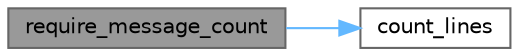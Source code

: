 digraph "require_message_count"
{
 // LATEX_PDF_SIZE
  bgcolor="transparent";
  edge [fontname=Helvetica,fontsize=10,labelfontname=Helvetica,labelfontsize=10];
  node [fontname=Helvetica,fontsize=10,shape=box,height=0.2,width=0.4];
  rankdir="LR";
  Node1 [id="Node000001",label="require_message_count",height=0.2,width=0.4,color="gray40", fillcolor="grey60", style="filled", fontcolor="black",tooltip=" "];
  Node1 -> Node2 [id="edge2_Node000001_Node000002",color="steelblue1",style="solid",tooltip=" "];
  Node2 [id="Node000002",label="count_lines",height=0.2,width=0.4,color="grey40", fillcolor="white", style="filled",URL="$runtime_2spdlog_2tests_2utils_8cpp.html#a50ed3e1cdeae724fdbea4163eac2a7b5",tooltip=" "];
}
